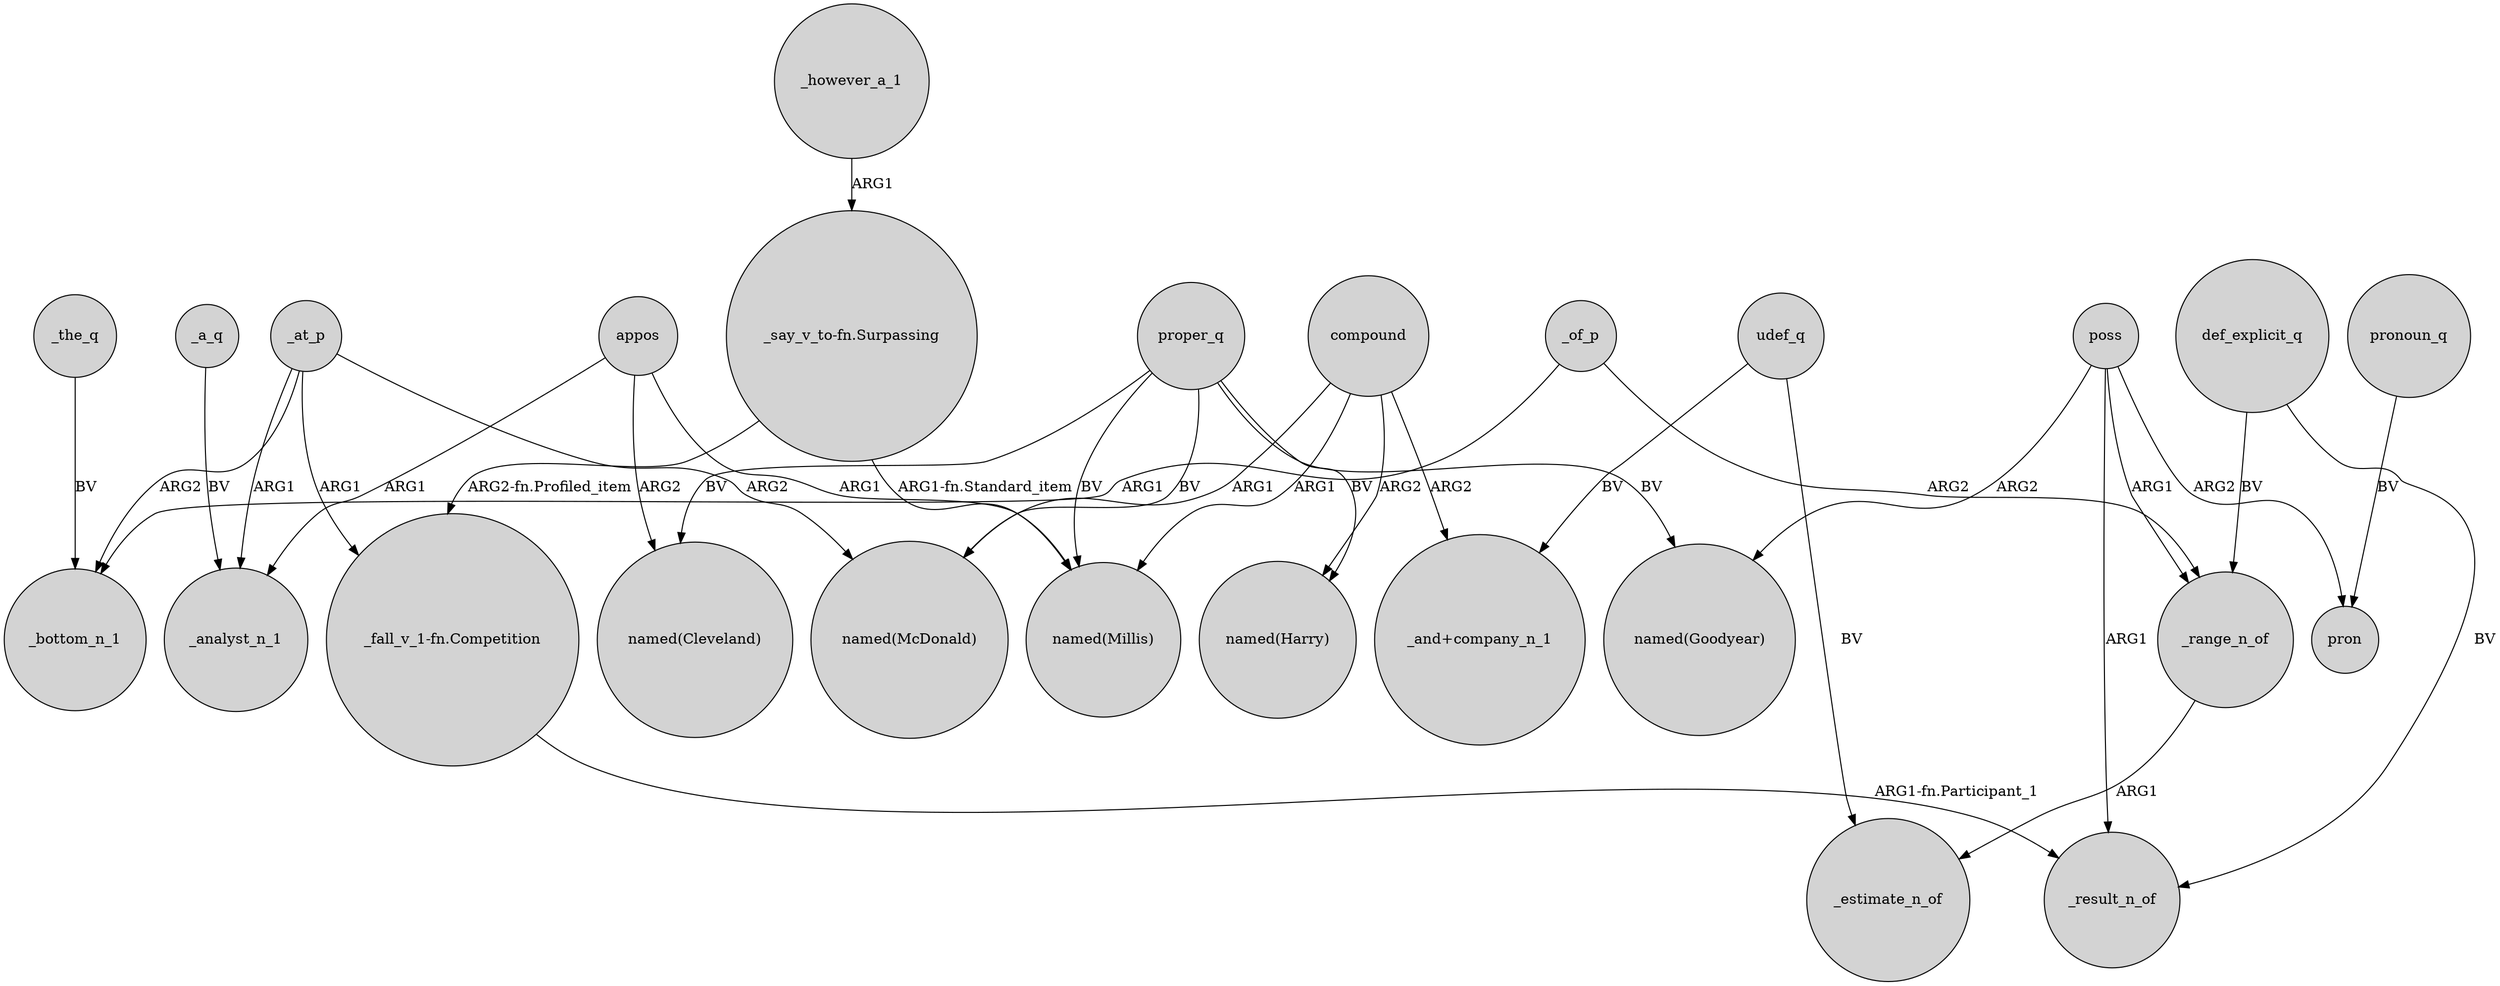 digraph {
	node [shape=circle style=filled]
	_of_p -> _bottom_n_1 [label=ARG1]
	proper_q -> "named(Cleveland)" [label=BV]
	_at_p -> "named(McDonald)" [label=ARG2]
	compound -> "_and+company_n_1" [label=ARG2]
	appos -> "named(Millis)" [label=ARG1]
	proper_q -> "named(McDonald)" [label=BV]
	_at_p -> _bottom_n_1 [label=ARG2]
	udef_q -> _estimate_n_of [label=BV]
	proper_q -> "named(Goodyear)" [label=BV]
	_a_q -> _analyst_n_1 [label=BV]
	compound -> "named(Millis)" [label=ARG1]
	pronoun_q -> pron [label=BV]
	poss -> pron [label=ARG2]
	"_say_v_to-fn.Surpassing" -> "named(Millis)" [label="ARG1-fn.Standard_item"]
	_at_p -> _analyst_n_1 [label=ARG1]
	compound -> "named(Harry)" [label=ARG2]
	proper_q -> "named(Harry)" [label=BV]
	_however_a_1 -> "_say_v_to-fn.Surpassing" [label=ARG1]
	_range_n_of -> _estimate_n_of [label=ARG1]
	proper_q -> "named(Millis)" [label=BV]
	def_explicit_q -> _range_n_of [label=BV]
	appos -> _analyst_n_1 [label=ARG1]
	poss -> _range_n_of [label=ARG1]
	appos -> "named(Cleveland)" [label=ARG2]
	def_explicit_q -> _result_n_of [label=BV]
	udef_q -> "_and+company_n_1" [label=BV]
	"_say_v_to-fn.Surpassing" -> "_fall_v_1-fn.Competition" [label="ARG2-fn.Profiled_item"]
	compound -> "named(McDonald)" [label=ARG1]
	_the_q -> _bottom_n_1 [label=BV]
	_of_p -> _range_n_of [label=ARG2]
	_at_p -> "_fall_v_1-fn.Competition" [label=ARG1]
	poss -> "named(Goodyear)" [label=ARG2]
	poss -> _result_n_of [label=ARG1]
	"_fall_v_1-fn.Competition" -> _result_n_of [label="ARG1-fn.Participant_1"]
}
